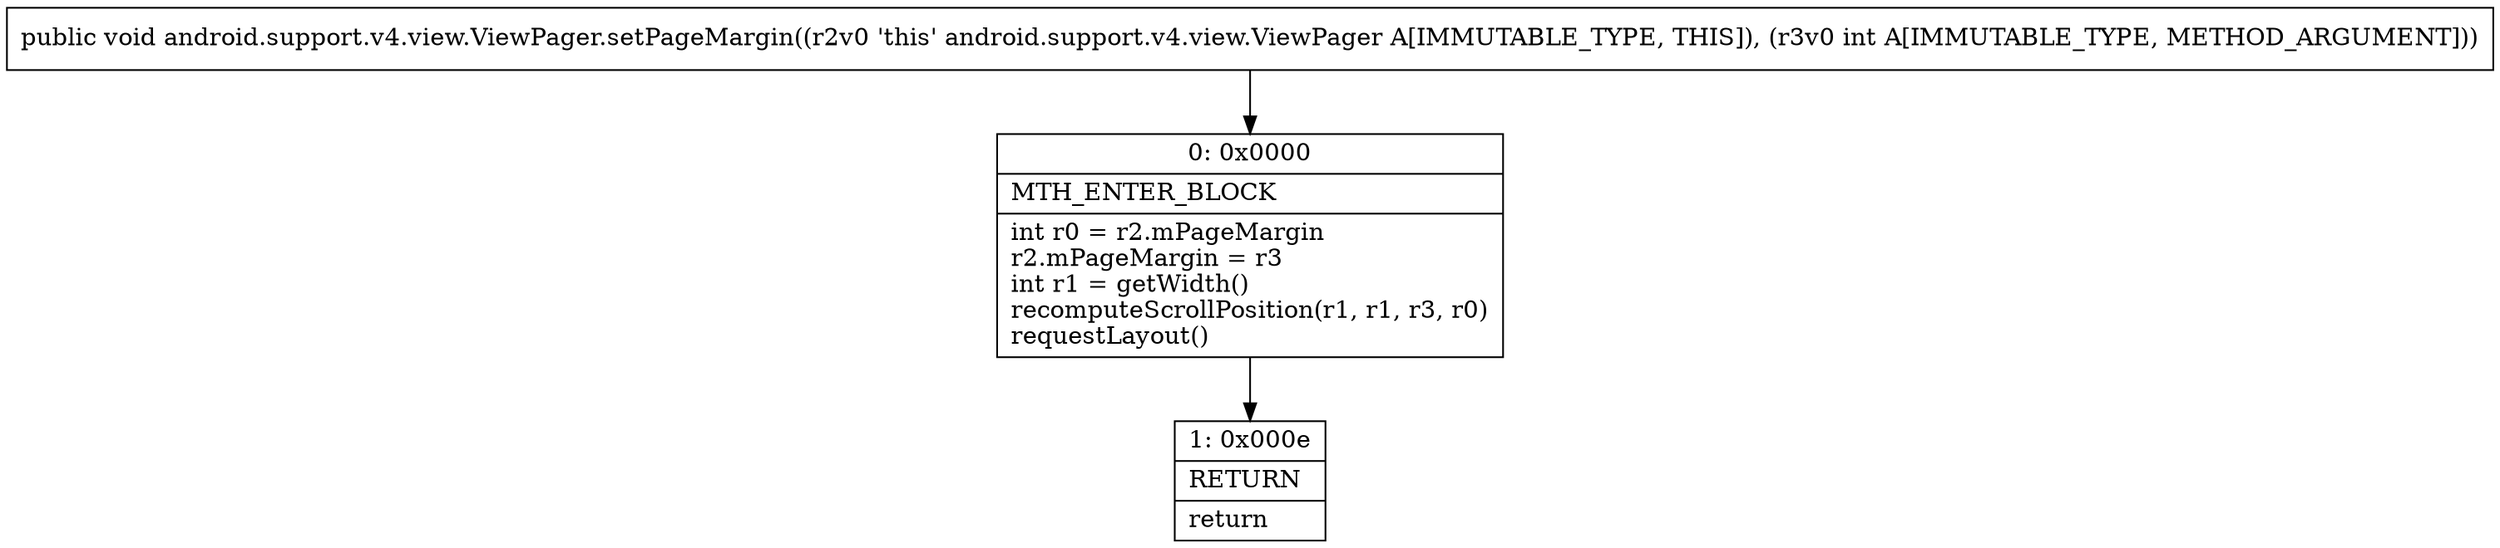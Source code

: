 digraph "CFG forandroid.support.v4.view.ViewPager.setPageMargin(I)V" {
Node_0 [shape=record,label="{0\:\ 0x0000|MTH_ENTER_BLOCK\l|int r0 = r2.mPageMargin\lr2.mPageMargin = r3\lint r1 = getWidth()\lrecomputeScrollPosition(r1, r1, r3, r0)\lrequestLayout()\l}"];
Node_1 [shape=record,label="{1\:\ 0x000e|RETURN\l|return\l}"];
MethodNode[shape=record,label="{public void android.support.v4.view.ViewPager.setPageMargin((r2v0 'this' android.support.v4.view.ViewPager A[IMMUTABLE_TYPE, THIS]), (r3v0 int A[IMMUTABLE_TYPE, METHOD_ARGUMENT])) }"];
MethodNode -> Node_0;
Node_0 -> Node_1;
}

